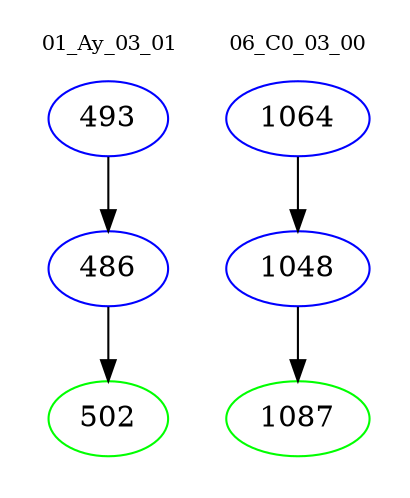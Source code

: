 digraph{
subgraph cluster_0 {
color = white
label = "01_Ay_03_01";
fontsize=10;
T0_493 [label="493", color="blue"]
T0_493 -> T0_486 [color="black"]
T0_486 [label="486", color="blue"]
T0_486 -> T0_502 [color="black"]
T0_502 [label="502", color="green"]
}
subgraph cluster_1 {
color = white
label = "06_C0_03_00";
fontsize=10;
T1_1064 [label="1064", color="blue"]
T1_1064 -> T1_1048 [color="black"]
T1_1048 [label="1048", color="blue"]
T1_1048 -> T1_1087 [color="black"]
T1_1087 [label="1087", color="green"]
}
}

